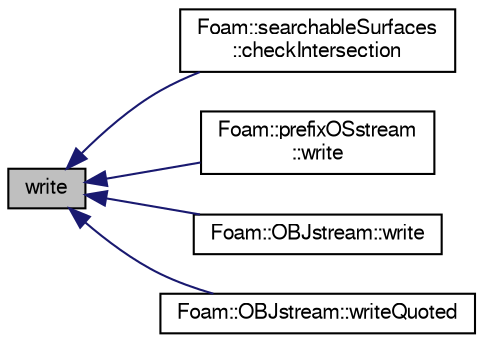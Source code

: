 digraph "write"
{
  bgcolor="transparent";
  edge [fontname="FreeSans",fontsize="10",labelfontname="FreeSans",labelfontsize="10"];
  node [fontname="FreeSans",fontsize="10",shape=record];
  rankdir="LR";
  Node1 [label="write",height=0.2,width=0.4,color="black", fillcolor="grey75", style="filled" fontcolor="black"];
  Node1 -> Node2 [dir="back",color="midnightblue",fontsize="10",style="solid",fontname="FreeSans"];
  Node2 [label="Foam::searchableSurfaces\l::checkIntersection",height=0.2,width=0.4,color="black",URL="$a02200.html#aabe3ba6afdeac1e44866082eed8e4862",tooltip="Do surfaces self-intersect or intersect others. "];
  Node1 -> Node3 [dir="back",color="midnightblue",fontsize="10",style="solid",fontname="FreeSans"];
  Node3 [label="Foam::prefixOSstream\l::write",height=0.2,width=0.4,color="black",URL="$a01896.html#ab2f5598b4b95c3e980071b92457e8d90",tooltip="Write character. "];
  Node1 -> Node4 [dir="back",color="midnightblue",fontsize="10",style="solid",fontname="FreeSans"];
  Node4 [label="Foam::OBJstream::write",height=0.2,width=0.4,color="black",URL="$a01642.html#aa580a6ad31323173c08fbdc33e78771c",tooltip="Write string. "];
  Node1 -> Node5 [dir="back",color="midnightblue",fontsize="10",style="solid",fontname="FreeSans"];
  Node5 [label="Foam::OBJstream::writeQuoted",height=0.2,width=0.4,color="black",URL="$a01642.html#a40c64d7f8975f303da0b0245c16fe906",tooltip="Write std::string surrounded by quotes. "];
}
